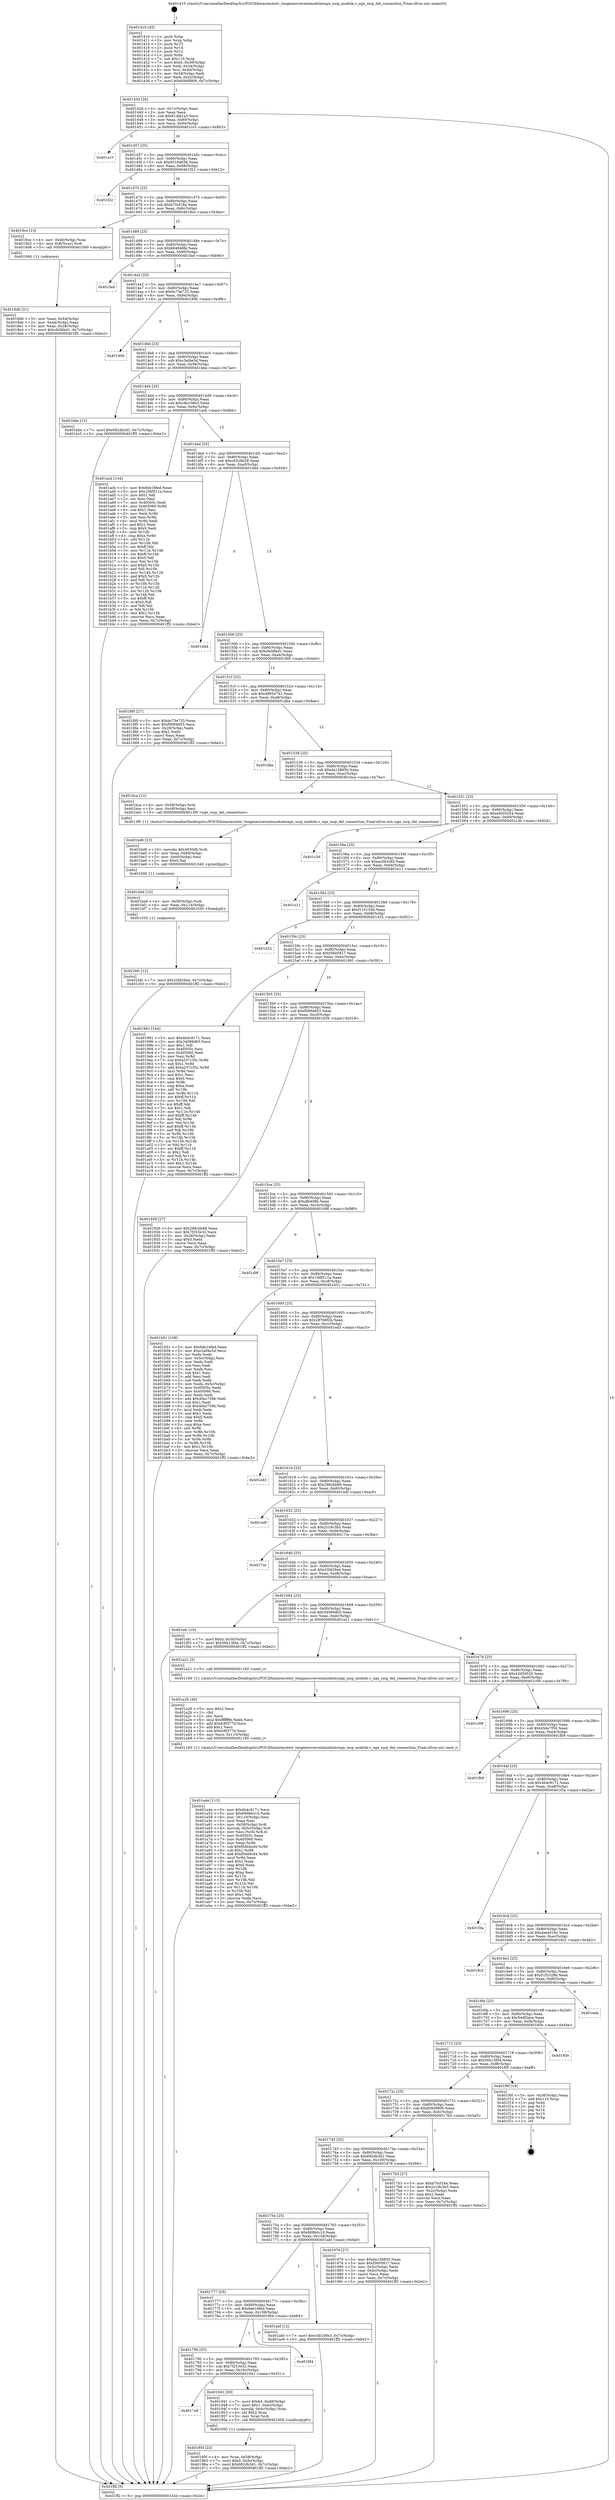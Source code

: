 digraph "0x401410" {
  label = "0x401410 (/mnt/c/Users/mathe/Desktop/tcc/POCII/binaries/extr_tenginesrceventmodulesngx_iocp_module.c_ngx_iocp_del_connection_Final-ollvm.out::main(0))"
  labelloc = "t"
  node[shape=record]

  Entry [label="",width=0.3,height=0.3,shape=circle,fillcolor=black,style=filled]
  "0x40143d" [label="{
     0x40143d [26]\l
     | [instrs]\l
     &nbsp;&nbsp;0x40143d \<+3\>: mov -0x7c(%rbp),%eax\l
     &nbsp;&nbsp;0x401440 \<+2\>: mov %eax,%ecx\l
     &nbsp;&nbsp;0x401442 \<+6\>: sub $0x814fa1a3,%ecx\l
     &nbsp;&nbsp;0x401448 \<+3\>: mov %eax,-0x80(%rbp)\l
     &nbsp;&nbsp;0x40144b \<+6\>: mov %ecx,-0x84(%rbp)\l
     &nbsp;&nbsp;0x401451 \<+6\>: je 0000000000401cc3 \<main+0x8b3\>\l
  }"]
  "0x401cc3" [label="{
     0x401cc3\l
  }", style=dashed]
  "0x401457" [label="{
     0x401457 [25]\l
     | [instrs]\l
     &nbsp;&nbsp;0x401457 \<+5\>: jmp 000000000040145c \<main+0x4c\>\l
     &nbsp;&nbsp;0x40145c \<+3\>: mov -0x80(%rbp),%eax\l
     &nbsp;&nbsp;0x40145f \<+5\>: sub $0x9318d63d,%eax\l
     &nbsp;&nbsp;0x401464 \<+6\>: mov %eax,-0x88(%rbp)\l
     &nbsp;&nbsp;0x40146a \<+6\>: je 0000000000401f22 \<main+0xb12\>\l
  }"]
  Exit [label="",width=0.3,height=0.3,shape=circle,fillcolor=black,style=filled,peripheries=2]
  "0x401f22" [label="{
     0x401f22\l
  }", style=dashed]
  "0x401470" [label="{
     0x401470 [25]\l
     | [instrs]\l
     &nbsp;&nbsp;0x401470 \<+5\>: jmp 0000000000401475 \<main+0x65\>\l
     &nbsp;&nbsp;0x401475 \<+3\>: mov -0x80(%rbp),%eax\l
     &nbsp;&nbsp;0x401478 \<+5\>: sub $0xb70cf18a,%eax\l
     &nbsp;&nbsp;0x40147d \<+6\>: mov %eax,-0x8c(%rbp)\l
     &nbsp;&nbsp;0x401483 \<+6\>: je 00000000004018ce \<main+0x4be\>\l
  }"]
  "0x401bfc" [label="{
     0x401bfc [12]\l
     | [instrs]\l
     &nbsp;&nbsp;0x401bfc \<+7\>: movl $0x33fd29ed,-0x7c(%rbp)\l
     &nbsp;&nbsp;0x401c03 \<+5\>: jmp 0000000000401ff2 \<main+0xbe2\>\l
  }"]
  "0x4018ce" [label="{
     0x4018ce [13]\l
     | [instrs]\l
     &nbsp;&nbsp;0x4018ce \<+4\>: mov -0x40(%rbp),%rax\l
     &nbsp;&nbsp;0x4018d2 \<+4\>: mov 0x8(%rax),%rdi\l
     &nbsp;&nbsp;0x4018d6 \<+5\>: call 0000000000401060 \<atoi@plt\>\l
     | [calls]\l
     &nbsp;&nbsp;0x401060 \{1\} (unknown)\l
  }"]
  "0x401489" [label="{
     0x401489 [25]\l
     | [instrs]\l
     &nbsp;&nbsp;0x401489 \<+5\>: jmp 000000000040148e \<main+0x7e\>\l
     &nbsp;&nbsp;0x40148e \<+3\>: mov -0x80(%rbp),%eax\l
     &nbsp;&nbsp;0x401491 \<+5\>: sub $0xb84946fe,%eax\l
     &nbsp;&nbsp;0x401496 \<+6\>: mov %eax,-0x90(%rbp)\l
     &nbsp;&nbsp;0x40149c \<+6\>: je 0000000000401fad \<main+0xb9d\>\l
  }"]
  "0x401bed" [label="{
     0x401bed [15]\l
     | [instrs]\l
     &nbsp;&nbsp;0x401bed \<+4\>: mov -0x58(%rbp),%rdi\l
     &nbsp;&nbsp;0x401bf1 \<+6\>: mov %eax,-0x114(%rbp)\l
     &nbsp;&nbsp;0x401bf7 \<+5\>: call 0000000000401030 \<free@plt\>\l
     | [calls]\l
     &nbsp;&nbsp;0x401030 \{1\} (unknown)\l
  }"]
  "0x401fad" [label="{
     0x401fad\l
  }", style=dashed]
  "0x4014a2" [label="{
     0x4014a2 [25]\l
     | [instrs]\l
     &nbsp;&nbsp;0x4014a2 \<+5\>: jmp 00000000004014a7 \<main+0x97\>\l
     &nbsp;&nbsp;0x4014a7 \<+3\>: mov -0x80(%rbp),%eax\l
     &nbsp;&nbsp;0x4014aa \<+5\>: sub $0xbc75e725,%eax\l
     &nbsp;&nbsp;0x4014af \<+6\>: mov %eax,-0x94(%rbp)\l
     &nbsp;&nbsp;0x4014b5 \<+6\>: je 000000000040190b \<main+0x4fb\>\l
  }"]
  "0x401bd6" [label="{
     0x401bd6 [23]\l
     | [instrs]\l
     &nbsp;&nbsp;0x401bd6 \<+10\>: movabs $0x4030d6,%rdi\l
     &nbsp;&nbsp;0x401be0 \<+3\>: mov %eax,-0x60(%rbp)\l
     &nbsp;&nbsp;0x401be3 \<+3\>: mov -0x60(%rbp),%esi\l
     &nbsp;&nbsp;0x401be6 \<+2\>: mov $0x0,%al\l
     &nbsp;&nbsp;0x401be8 \<+5\>: call 0000000000401040 \<printf@plt\>\l
     | [calls]\l
     &nbsp;&nbsp;0x401040 \{1\} (unknown)\l
  }"]
  "0x40190b" [label="{
     0x40190b\l
  }", style=dashed]
  "0x4014bb" [label="{
     0x4014bb [25]\l
     | [instrs]\l
     &nbsp;&nbsp;0x4014bb \<+5\>: jmp 00000000004014c0 \<main+0xb0\>\l
     &nbsp;&nbsp;0x4014c0 \<+3\>: mov -0x80(%rbp),%eax\l
     &nbsp;&nbsp;0x4014c3 \<+5\>: sub $0xc3af4e5d,%eax\l
     &nbsp;&nbsp;0x4014c8 \<+6\>: mov %eax,-0x98(%rbp)\l
     &nbsp;&nbsp;0x4014ce \<+6\>: je 0000000000401bbe \<main+0x7ae\>\l
  }"]
  "0x401a4e" [label="{
     0x401a4e [113]\l
     | [instrs]\l
     &nbsp;&nbsp;0x401a4e \<+5\>: mov $0x4b4c9171,%ecx\l
     &nbsp;&nbsp;0x401a53 \<+5\>: mov $0x689b0c10,%edx\l
     &nbsp;&nbsp;0x401a58 \<+6\>: mov -0x110(%rbp),%esi\l
     &nbsp;&nbsp;0x401a5e \<+3\>: imul %eax,%esi\l
     &nbsp;&nbsp;0x401a61 \<+4\>: mov -0x58(%rbp),%rdi\l
     &nbsp;&nbsp;0x401a65 \<+4\>: movslq -0x5c(%rbp),%r8\l
     &nbsp;&nbsp;0x401a69 \<+4\>: mov %esi,(%rdi,%r8,4)\l
     &nbsp;&nbsp;0x401a6d \<+7\>: mov 0x40505c,%eax\l
     &nbsp;&nbsp;0x401a74 \<+7\>: mov 0x405060,%esi\l
     &nbsp;&nbsp;0x401a7b \<+3\>: mov %eax,%r9d\l
     &nbsp;&nbsp;0x401a7e \<+7\>: sub $0xf5dd4cd4,%r9d\l
     &nbsp;&nbsp;0x401a85 \<+4\>: sub $0x1,%r9d\l
     &nbsp;&nbsp;0x401a89 \<+7\>: add $0xf5dd4cd4,%r9d\l
     &nbsp;&nbsp;0x401a90 \<+4\>: imul %r9d,%eax\l
     &nbsp;&nbsp;0x401a94 \<+3\>: and $0x1,%eax\l
     &nbsp;&nbsp;0x401a97 \<+3\>: cmp $0x0,%eax\l
     &nbsp;&nbsp;0x401a9a \<+4\>: sete %r10b\l
     &nbsp;&nbsp;0x401a9e \<+3\>: cmp $0xa,%esi\l
     &nbsp;&nbsp;0x401aa1 \<+4\>: setl %r11b\l
     &nbsp;&nbsp;0x401aa5 \<+3\>: mov %r10b,%bl\l
     &nbsp;&nbsp;0x401aa8 \<+3\>: and %r11b,%bl\l
     &nbsp;&nbsp;0x401aab \<+3\>: xor %r11b,%r10b\l
     &nbsp;&nbsp;0x401aae \<+3\>: or %r10b,%bl\l
     &nbsp;&nbsp;0x401ab1 \<+3\>: test $0x1,%bl\l
     &nbsp;&nbsp;0x401ab4 \<+3\>: cmovne %edx,%ecx\l
     &nbsp;&nbsp;0x401ab7 \<+3\>: mov %ecx,-0x7c(%rbp)\l
     &nbsp;&nbsp;0x401aba \<+5\>: jmp 0000000000401ff2 \<main+0xbe2\>\l
  }"]
  "0x401bbe" [label="{
     0x401bbe [12]\l
     | [instrs]\l
     &nbsp;&nbsp;0x401bbe \<+7\>: movl $0x682db3d1,-0x7c(%rbp)\l
     &nbsp;&nbsp;0x401bc5 \<+5\>: jmp 0000000000401ff2 \<main+0xbe2\>\l
  }"]
  "0x4014d4" [label="{
     0x4014d4 [25]\l
     | [instrs]\l
     &nbsp;&nbsp;0x4014d4 \<+5\>: jmp 00000000004014d9 \<main+0xc9\>\l
     &nbsp;&nbsp;0x4014d9 \<+3\>: mov -0x80(%rbp),%eax\l
     &nbsp;&nbsp;0x4014dc \<+5\>: sub $0xc4b108e3,%eax\l
     &nbsp;&nbsp;0x4014e1 \<+6\>: mov %eax,-0x9c(%rbp)\l
     &nbsp;&nbsp;0x4014e7 \<+6\>: je 0000000000401acb \<main+0x6bb\>\l
  }"]
  "0x401a26" [label="{
     0x401a26 [40]\l
     | [instrs]\l
     &nbsp;&nbsp;0x401a26 \<+5\>: mov $0x2,%ecx\l
     &nbsp;&nbsp;0x401a2b \<+1\>: cltd\l
     &nbsp;&nbsp;0x401a2c \<+2\>: idiv %ecx\l
     &nbsp;&nbsp;0x401a2e \<+6\>: imul $0xfffffffe,%edx,%ecx\l
     &nbsp;&nbsp;0x401a34 \<+6\>: add $0xfc8f377d,%ecx\l
     &nbsp;&nbsp;0x401a3a \<+3\>: add $0x1,%ecx\l
     &nbsp;&nbsp;0x401a3d \<+6\>: sub $0xfc8f377d,%ecx\l
     &nbsp;&nbsp;0x401a43 \<+6\>: mov %ecx,-0x110(%rbp)\l
     &nbsp;&nbsp;0x401a49 \<+5\>: call 0000000000401160 \<next_i\>\l
     | [calls]\l
     &nbsp;&nbsp;0x401160 \{1\} (/mnt/c/Users/mathe/Desktop/tcc/POCII/binaries/extr_tenginesrceventmodulesngx_iocp_module.c_ngx_iocp_del_connection_Final-ollvm.out::next_i)\l
  }"]
  "0x401acb" [label="{
     0x401acb [134]\l
     | [instrs]\l
     &nbsp;&nbsp;0x401acb \<+5\>: mov $0x6de16fed,%eax\l
     &nbsp;&nbsp;0x401ad0 \<+5\>: mov $0x106f511a,%ecx\l
     &nbsp;&nbsp;0x401ad5 \<+2\>: mov $0x1,%dl\l
     &nbsp;&nbsp;0x401ad7 \<+2\>: xor %esi,%esi\l
     &nbsp;&nbsp;0x401ad9 \<+7\>: mov 0x40505c,%edi\l
     &nbsp;&nbsp;0x401ae0 \<+8\>: mov 0x405060,%r8d\l
     &nbsp;&nbsp;0x401ae8 \<+3\>: sub $0x1,%esi\l
     &nbsp;&nbsp;0x401aeb \<+3\>: mov %edi,%r9d\l
     &nbsp;&nbsp;0x401aee \<+3\>: add %esi,%r9d\l
     &nbsp;&nbsp;0x401af1 \<+4\>: imul %r9d,%edi\l
     &nbsp;&nbsp;0x401af5 \<+3\>: and $0x1,%edi\l
     &nbsp;&nbsp;0x401af8 \<+3\>: cmp $0x0,%edi\l
     &nbsp;&nbsp;0x401afb \<+4\>: sete %r10b\l
     &nbsp;&nbsp;0x401aff \<+4\>: cmp $0xa,%r8d\l
     &nbsp;&nbsp;0x401b03 \<+4\>: setl %r11b\l
     &nbsp;&nbsp;0x401b07 \<+3\>: mov %r10b,%bl\l
     &nbsp;&nbsp;0x401b0a \<+3\>: xor $0xff,%bl\l
     &nbsp;&nbsp;0x401b0d \<+3\>: mov %r11b,%r14b\l
     &nbsp;&nbsp;0x401b10 \<+4\>: xor $0xff,%r14b\l
     &nbsp;&nbsp;0x401b14 \<+3\>: xor $0x0,%dl\l
     &nbsp;&nbsp;0x401b17 \<+3\>: mov %bl,%r15b\l
     &nbsp;&nbsp;0x401b1a \<+4\>: and $0x0,%r15b\l
     &nbsp;&nbsp;0x401b1e \<+3\>: and %dl,%r10b\l
     &nbsp;&nbsp;0x401b21 \<+3\>: mov %r14b,%r12b\l
     &nbsp;&nbsp;0x401b24 \<+4\>: and $0x0,%r12b\l
     &nbsp;&nbsp;0x401b28 \<+3\>: and %dl,%r11b\l
     &nbsp;&nbsp;0x401b2b \<+3\>: or %r10b,%r15b\l
     &nbsp;&nbsp;0x401b2e \<+3\>: or %r11b,%r12b\l
     &nbsp;&nbsp;0x401b31 \<+3\>: xor %r12b,%r15b\l
     &nbsp;&nbsp;0x401b34 \<+3\>: or %r14b,%bl\l
     &nbsp;&nbsp;0x401b37 \<+3\>: xor $0xff,%bl\l
     &nbsp;&nbsp;0x401b3a \<+3\>: or $0x0,%dl\l
     &nbsp;&nbsp;0x401b3d \<+2\>: and %dl,%bl\l
     &nbsp;&nbsp;0x401b3f \<+3\>: or %bl,%r15b\l
     &nbsp;&nbsp;0x401b42 \<+4\>: test $0x1,%r15b\l
     &nbsp;&nbsp;0x401b46 \<+3\>: cmovne %ecx,%eax\l
     &nbsp;&nbsp;0x401b49 \<+3\>: mov %eax,-0x7c(%rbp)\l
     &nbsp;&nbsp;0x401b4c \<+5\>: jmp 0000000000401ff2 \<main+0xbe2\>\l
  }"]
  "0x4014ed" [label="{
     0x4014ed [25]\l
     | [instrs]\l
     &nbsp;&nbsp;0x4014ed \<+5\>: jmp 00000000004014f2 \<main+0xe2\>\l
     &nbsp;&nbsp;0x4014f2 \<+3\>: mov -0x80(%rbp),%eax\l
     &nbsp;&nbsp;0x4014f5 \<+5\>: sub $0xc6328b36,%eax\l
     &nbsp;&nbsp;0x4014fa \<+6\>: mov %eax,-0xa0(%rbp)\l
     &nbsp;&nbsp;0x401500 \<+6\>: je 0000000000401d4d \<main+0x93d\>\l
  }"]
  "0x40195f" [label="{
     0x40195f [23]\l
     | [instrs]\l
     &nbsp;&nbsp;0x40195f \<+4\>: mov %rax,-0x58(%rbp)\l
     &nbsp;&nbsp;0x401963 \<+7\>: movl $0x0,-0x5c(%rbp)\l
     &nbsp;&nbsp;0x40196a \<+7\>: movl $0x682db3d1,-0x7c(%rbp)\l
     &nbsp;&nbsp;0x401971 \<+5\>: jmp 0000000000401ff2 \<main+0xbe2\>\l
  }"]
  "0x401d4d" [label="{
     0x401d4d\l
  }", style=dashed]
  "0x401506" [label="{
     0x401506 [25]\l
     | [instrs]\l
     &nbsp;&nbsp;0x401506 \<+5\>: jmp 000000000040150b \<main+0xfb\>\l
     &nbsp;&nbsp;0x40150b \<+3\>: mov -0x80(%rbp),%eax\l
     &nbsp;&nbsp;0x40150e \<+5\>: sub $0xcfe58bd1,%eax\l
     &nbsp;&nbsp;0x401513 \<+6\>: mov %eax,-0xa4(%rbp)\l
     &nbsp;&nbsp;0x401519 \<+6\>: je 00000000004018f0 \<main+0x4e0\>\l
  }"]
  "0x4017a9" [label="{
     0x4017a9\l
  }", style=dashed]
  "0x4018f0" [label="{
     0x4018f0 [27]\l
     | [instrs]\l
     &nbsp;&nbsp;0x4018f0 \<+5\>: mov $0xbc75e725,%eax\l
     &nbsp;&nbsp;0x4018f5 \<+5\>: mov $0xf5694853,%ecx\l
     &nbsp;&nbsp;0x4018fa \<+3\>: mov -0x28(%rbp),%edx\l
     &nbsp;&nbsp;0x4018fd \<+3\>: cmp $0x1,%edx\l
     &nbsp;&nbsp;0x401900 \<+3\>: cmovl %ecx,%eax\l
     &nbsp;&nbsp;0x401903 \<+3\>: mov %eax,-0x7c(%rbp)\l
     &nbsp;&nbsp;0x401906 \<+5\>: jmp 0000000000401ff2 \<main+0xbe2\>\l
  }"]
  "0x40151f" [label="{
     0x40151f [25]\l
     | [instrs]\l
     &nbsp;&nbsp;0x40151f \<+5\>: jmp 0000000000401524 \<main+0x114\>\l
     &nbsp;&nbsp;0x401524 \<+3\>: mov -0x80(%rbp),%eax\l
     &nbsp;&nbsp;0x401527 \<+5\>: sub $0xd9954741,%eax\l
     &nbsp;&nbsp;0x40152c \<+6\>: mov %eax,-0xa8(%rbp)\l
     &nbsp;&nbsp;0x401532 \<+6\>: je 0000000000401dbe \<main+0x9ae\>\l
  }"]
  "0x401941" [label="{
     0x401941 [30]\l
     | [instrs]\l
     &nbsp;&nbsp;0x401941 \<+7\>: movl $0x64,-0x48(%rbp)\l
     &nbsp;&nbsp;0x401948 \<+7\>: movl $0x1,-0x4c(%rbp)\l
     &nbsp;&nbsp;0x40194f \<+4\>: movslq -0x4c(%rbp),%rax\l
     &nbsp;&nbsp;0x401953 \<+4\>: shl $0x2,%rax\l
     &nbsp;&nbsp;0x401957 \<+3\>: mov %rax,%rdi\l
     &nbsp;&nbsp;0x40195a \<+5\>: call 0000000000401050 \<malloc@plt\>\l
     | [calls]\l
     &nbsp;&nbsp;0x401050 \{1\} (unknown)\l
  }"]
  "0x401dbe" [label="{
     0x401dbe\l
  }", style=dashed]
  "0x401538" [label="{
     0x401538 [25]\l
     | [instrs]\l
     &nbsp;&nbsp;0x401538 \<+5\>: jmp 000000000040153d \<main+0x12d\>\l
     &nbsp;&nbsp;0x40153d \<+3\>: mov -0x80(%rbp),%eax\l
     &nbsp;&nbsp;0x401540 \<+5\>: sub $0xda158850,%eax\l
     &nbsp;&nbsp;0x401545 \<+6\>: mov %eax,-0xac(%rbp)\l
     &nbsp;&nbsp;0x40154b \<+6\>: je 0000000000401bca \<main+0x7ba\>\l
  }"]
  "0x401790" [label="{
     0x401790 [25]\l
     | [instrs]\l
     &nbsp;&nbsp;0x401790 \<+5\>: jmp 0000000000401795 \<main+0x385\>\l
     &nbsp;&nbsp;0x401795 \<+3\>: mov -0x80(%rbp),%eax\l
     &nbsp;&nbsp;0x401798 \<+5\>: sub $0x7f253e32,%eax\l
     &nbsp;&nbsp;0x40179d \<+6\>: mov %eax,-0x10c(%rbp)\l
     &nbsp;&nbsp;0x4017a3 \<+6\>: je 0000000000401941 \<main+0x531\>\l
  }"]
  "0x401bca" [label="{
     0x401bca [12]\l
     | [instrs]\l
     &nbsp;&nbsp;0x401bca \<+4\>: mov -0x58(%rbp),%rdi\l
     &nbsp;&nbsp;0x401bce \<+3\>: mov -0x48(%rbp),%esi\l
     &nbsp;&nbsp;0x401bd1 \<+5\>: call 00000000004013f0 \<ngx_iocp_del_connection\>\l
     | [calls]\l
     &nbsp;&nbsp;0x4013f0 \{1\} (/mnt/c/Users/mathe/Desktop/tcc/POCII/binaries/extr_tenginesrceventmodulesngx_iocp_module.c_ngx_iocp_del_connection_Final-ollvm.out::ngx_iocp_del_connection)\l
  }"]
  "0x401551" [label="{
     0x401551 [25]\l
     | [instrs]\l
     &nbsp;&nbsp;0x401551 \<+5\>: jmp 0000000000401556 \<main+0x146\>\l
     &nbsp;&nbsp;0x401556 \<+3\>: mov -0x80(%rbp),%eax\l
     &nbsp;&nbsp;0x401559 \<+5\>: sub $0xe9c05254,%eax\l
     &nbsp;&nbsp;0x40155e \<+6\>: mov %eax,-0xb0(%rbp)\l
     &nbsp;&nbsp;0x401564 \<+6\>: je 0000000000401c3d \<main+0x82d\>\l
  }"]
  "0x401f94" [label="{
     0x401f94\l
  }", style=dashed]
  "0x401c3d" [label="{
     0x401c3d\l
  }", style=dashed]
  "0x40156a" [label="{
     0x40156a [25]\l
     | [instrs]\l
     &nbsp;&nbsp;0x40156a \<+5\>: jmp 000000000040156f \<main+0x15f\>\l
     &nbsp;&nbsp;0x40156f \<+3\>: mov -0x80(%rbp),%eax\l
     &nbsp;&nbsp;0x401572 \<+5\>: sub $0xec383c85,%eax\l
     &nbsp;&nbsp;0x401577 \<+6\>: mov %eax,-0xb4(%rbp)\l
     &nbsp;&nbsp;0x40157d \<+6\>: je 0000000000401e11 \<main+0xa01\>\l
  }"]
  "0x401777" [label="{
     0x401777 [25]\l
     | [instrs]\l
     &nbsp;&nbsp;0x401777 \<+5\>: jmp 000000000040177c \<main+0x36c\>\l
     &nbsp;&nbsp;0x40177c \<+3\>: mov -0x80(%rbp),%eax\l
     &nbsp;&nbsp;0x40177f \<+5\>: sub $0x6de16fed,%eax\l
     &nbsp;&nbsp;0x401784 \<+6\>: mov %eax,-0x108(%rbp)\l
     &nbsp;&nbsp;0x40178a \<+6\>: je 0000000000401f94 \<main+0xb84\>\l
  }"]
  "0x401e11" [label="{
     0x401e11\l
  }", style=dashed]
  "0x401583" [label="{
     0x401583 [25]\l
     | [instrs]\l
     &nbsp;&nbsp;0x401583 \<+5\>: jmp 0000000000401588 \<main+0x178\>\l
     &nbsp;&nbsp;0x401588 \<+3\>: mov -0x80(%rbp),%eax\l
     &nbsp;&nbsp;0x40158b \<+5\>: sub $0xf11015dd,%eax\l
     &nbsp;&nbsp;0x401590 \<+6\>: mov %eax,-0xb8(%rbp)\l
     &nbsp;&nbsp;0x401596 \<+6\>: je 0000000000401d32 \<main+0x922\>\l
  }"]
  "0x401abf" [label="{
     0x401abf [12]\l
     | [instrs]\l
     &nbsp;&nbsp;0x401abf \<+7\>: movl $0xc4b108e3,-0x7c(%rbp)\l
     &nbsp;&nbsp;0x401ac6 \<+5\>: jmp 0000000000401ff2 \<main+0xbe2\>\l
  }"]
  "0x401d32" [label="{
     0x401d32\l
  }", style=dashed]
  "0x40159c" [label="{
     0x40159c [25]\l
     | [instrs]\l
     &nbsp;&nbsp;0x40159c \<+5\>: jmp 00000000004015a1 \<main+0x191\>\l
     &nbsp;&nbsp;0x4015a1 \<+3\>: mov -0x80(%rbp),%eax\l
     &nbsp;&nbsp;0x4015a4 \<+5\>: sub $0xf3605817,%eax\l
     &nbsp;&nbsp;0x4015a9 \<+6\>: mov %eax,-0xbc(%rbp)\l
     &nbsp;&nbsp;0x4015af \<+6\>: je 0000000000401991 \<main+0x581\>\l
  }"]
  "0x40175e" [label="{
     0x40175e [25]\l
     | [instrs]\l
     &nbsp;&nbsp;0x40175e \<+5\>: jmp 0000000000401763 \<main+0x353\>\l
     &nbsp;&nbsp;0x401763 \<+3\>: mov -0x80(%rbp),%eax\l
     &nbsp;&nbsp;0x401766 \<+5\>: sub $0x689b0c10,%eax\l
     &nbsp;&nbsp;0x40176b \<+6\>: mov %eax,-0x104(%rbp)\l
     &nbsp;&nbsp;0x401771 \<+6\>: je 0000000000401abf \<main+0x6af\>\l
  }"]
  "0x401991" [label="{
     0x401991 [144]\l
     | [instrs]\l
     &nbsp;&nbsp;0x401991 \<+5\>: mov $0x4b4c9171,%eax\l
     &nbsp;&nbsp;0x401996 \<+5\>: mov $0x34089db5,%ecx\l
     &nbsp;&nbsp;0x40199b \<+2\>: mov $0x1,%dl\l
     &nbsp;&nbsp;0x40199d \<+7\>: mov 0x40505c,%esi\l
     &nbsp;&nbsp;0x4019a4 \<+7\>: mov 0x405060,%edi\l
     &nbsp;&nbsp;0x4019ab \<+3\>: mov %esi,%r8d\l
     &nbsp;&nbsp;0x4019ae \<+7\>: sub $0xa237c35c,%r8d\l
     &nbsp;&nbsp;0x4019b5 \<+4\>: sub $0x1,%r8d\l
     &nbsp;&nbsp;0x4019b9 \<+7\>: add $0xa237c35c,%r8d\l
     &nbsp;&nbsp;0x4019c0 \<+4\>: imul %r8d,%esi\l
     &nbsp;&nbsp;0x4019c4 \<+3\>: and $0x1,%esi\l
     &nbsp;&nbsp;0x4019c7 \<+3\>: cmp $0x0,%esi\l
     &nbsp;&nbsp;0x4019ca \<+4\>: sete %r9b\l
     &nbsp;&nbsp;0x4019ce \<+3\>: cmp $0xa,%edi\l
     &nbsp;&nbsp;0x4019d1 \<+4\>: setl %r10b\l
     &nbsp;&nbsp;0x4019d5 \<+3\>: mov %r9b,%r11b\l
     &nbsp;&nbsp;0x4019d8 \<+4\>: xor $0xff,%r11b\l
     &nbsp;&nbsp;0x4019dc \<+3\>: mov %r10b,%bl\l
     &nbsp;&nbsp;0x4019df \<+3\>: xor $0xff,%bl\l
     &nbsp;&nbsp;0x4019e2 \<+3\>: xor $0x1,%dl\l
     &nbsp;&nbsp;0x4019e5 \<+3\>: mov %r11b,%r14b\l
     &nbsp;&nbsp;0x4019e8 \<+4\>: and $0xff,%r14b\l
     &nbsp;&nbsp;0x4019ec \<+3\>: and %dl,%r9b\l
     &nbsp;&nbsp;0x4019ef \<+3\>: mov %bl,%r15b\l
     &nbsp;&nbsp;0x4019f2 \<+4\>: and $0xff,%r15b\l
     &nbsp;&nbsp;0x4019f6 \<+3\>: and %dl,%r10b\l
     &nbsp;&nbsp;0x4019f9 \<+3\>: or %r9b,%r14b\l
     &nbsp;&nbsp;0x4019fc \<+3\>: or %r10b,%r15b\l
     &nbsp;&nbsp;0x4019ff \<+3\>: xor %r15b,%r14b\l
     &nbsp;&nbsp;0x401a02 \<+3\>: or %bl,%r11b\l
     &nbsp;&nbsp;0x401a05 \<+4\>: xor $0xff,%r11b\l
     &nbsp;&nbsp;0x401a09 \<+3\>: or $0x1,%dl\l
     &nbsp;&nbsp;0x401a0c \<+3\>: and %dl,%r11b\l
     &nbsp;&nbsp;0x401a0f \<+3\>: or %r11b,%r14b\l
     &nbsp;&nbsp;0x401a12 \<+4\>: test $0x1,%r14b\l
     &nbsp;&nbsp;0x401a16 \<+3\>: cmovne %ecx,%eax\l
     &nbsp;&nbsp;0x401a19 \<+3\>: mov %eax,-0x7c(%rbp)\l
     &nbsp;&nbsp;0x401a1c \<+5\>: jmp 0000000000401ff2 \<main+0xbe2\>\l
  }"]
  "0x4015b5" [label="{
     0x4015b5 [25]\l
     | [instrs]\l
     &nbsp;&nbsp;0x4015b5 \<+5\>: jmp 00000000004015ba \<main+0x1aa\>\l
     &nbsp;&nbsp;0x4015ba \<+3\>: mov -0x80(%rbp),%eax\l
     &nbsp;&nbsp;0x4015bd \<+5\>: sub $0xf5694853,%eax\l
     &nbsp;&nbsp;0x4015c2 \<+6\>: mov %eax,-0xc0(%rbp)\l
     &nbsp;&nbsp;0x4015c8 \<+6\>: je 0000000000401926 \<main+0x516\>\l
  }"]
  "0x401976" [label="{
     0x401976 [27]\l
     | [instrs]\l
     &nbsp;&nbsp;0x401976 \<+5\>: mov $0xda158850,%eax\l
     &nbsp;&nbsp;0x40197b \<+5\>: mov $0xf3605817,%ecx\l
     &nbsp;&nbsp;0x401980 \<+3\>: mov -0x5c(%rbp),%edx\l
     &nbsp;&nbsp;0x401983 \<+3\>: cmp -0x4c(%rbp),%edx\l
     &nbsp;&nbsp;0x401986 \<+3\>: cmovl %ecx,%eax\l
     &nbsp;&nbsp;0x401989 \<+3\>: mov %eax,-0x7c(%rbp)\l
     &nbsp;&nbsp;0x40198c \<+5\>: jmp 0000000000401ff2 \<main+0xbe2\>\l
  }"]
  "0x401926" [label="{
     0x401926 [27]\l
     | [instrs]\l
     &nbsp;&nbsp;0x401926 \<+5\>: mov $0x298cbb88,%eax\l
     &nbsp;&nbsp;0x40192b \<+5\>: mov $0x7f253e32,%ecx\l
     &nbsp;&nbsp;0x401930 \<+3\>: mov -0x28(%rbp),%edx\l
     &nbsp;&nbsp;0x401933 \<+3\>: cmp $0x0,%edx\l
     &nbsp;&nbsp;0x401936 \<+3\>: cmove %ecx,%eax\l
     &nbsp;&nbsp;0x401939 \<+3\>: mov %eax,-0x7c(%rbp)\l
     &nbsp;&nbsp;0x40193c \<+5\>: jmp 0000000000401ff2 \<main+0xbe2\>\l
  }"]
  "0x4015ce" [label="{
     0x4015ce [25]\l
     | [instrs]\l
     &nbsp;&nbsp;0x4015ce \<+5\>: jmp 00000000004015d3 \<main+0x1c3\>\l
     &nbsp;&nbsp;0x4015d3 \<+3\>: mov -0x80(%rbp),%eax\l
     &nbsp;&nbsp;0x4015d6 \<+5\>: sub $0xafb408b,%eax\l
     &nbsp;&nbsp;0x4015db \<+6\>: mov %eax,-0xc4(%rbp)\l
     &nbsp;&nbsp;0x4015e1 \<+6\>: je 0000000000401d9f \<main+0x98f\>\l
  }"]
  "0x4018db" [label="{
     0x4018db [21]\l
     | [instrs]\l
     &nbsp;&nbsp;0x4018db \<+3\>: mov %eax,-0x44(%rbp)\l
     &nbsp;&nbsp;0x4018de \<+3\>: mov -0x44(%rbp),%eax\l
     &nbsp;&nbsp;0x4018e1 \<+3\>: mov %eax,-0x28(%rbp)\l
     &nbsp;&nbsp;0x4018e4 \<+7\>: movl $0xcfe58bd1,-0x7c(%rbp)\l
     &nbsp;&nbsp;0x4018eb \<+5\>: jmp 0000000000401ff2 \<main+0xbe2\>\l
  }"]
  "0x401d9f" [label="{
     0x401d9f\l
  }", style=dashed]
  "0x4015e7" [label="{
     0x4015e7 [25]\l
     | [instrs]\l
     &nbsp;&nbsp;0x4015e7 \<+5\>: jmp 00000000004015ec \<main+0x1dc\>\l
     &nbsp;&nbsp;0x4015ec \<+3\>: mov -0x80(%rbp),%eax\l
     &nbsp;&nbsp;0x4015ef \<+5\>: sub $0x106f511a,%eax\l
     &nbsp;&nbsp;0x4015f4 \<+6\>: mov %eax,-0xc8(%rbp)\l
     &nbsp;&nbsp;0x4015fa \<+6\>: je 0000000000401b51 \<main+0x741\>\l
  }"]
  "0x401410" [label="{
     0x401410 [45]\l
     | [instrs]\l
     &nbsp;&nbsp;0x401410 \<+1\>: push %rbp\l
     &nbsp;&nbsp;0x401411 \<+3\>: mov %rsp,%rbp\l
     &nbsp;&nbsp;0x401414 \<+2\>: push %r15\l
     &nbsp;&nbsp;0x401416 \<+2\>: push %r14\l
     &nbsp;&nbsp;0x401418 \<+2\>: push %r12\l
     &nbsp;&nbsp;0x40141a \<+1\>: push %rbx\l
     &nbsp;&nbsp;0x40141b \<+7\>: sub $0x110,%rsp\l
     &nbsp;&nbsp;0x401422 \<+7\>: movl $0x0,-0x30(%rbp)\l
     &nbsp;&nbsp;0x401429 \<+3\>: mov %edi,-0x34(%rbp)\l
     &nbsp;&nbsp;0x40142c \<+4\>: mov %rsi,-0x40(%rbp)\l
     &nbsp;&nbsp;0x401430 \<+3\>: mov -0x34(%rbp),%edi\l
     &nbsp;&nbsp;0x401433 \<+3\>: mov %edi,-0x2c(%rbp)\l
     &nbsp;&nbsp;0x401436 \<+7\>: movl $0x60b0f909,-0x7c(%rbp)\l
  }"]
  "0x401b51" [label="{
     0x401b51 [109]\l
     | [instrs]\l
     &nbsp;&nbsp;0x401b51 \<+5\>: mov $0x6de16fed,%eax\l
     &nbsp;&nbsp;0x401b56 \<+5\>: mov $0xc3af4e5d,%ecx\l
     &nbsp;&nbsp;0x401b5b \<+2\>: xor %edx,%edx\l
     &nbsp;&nbsp;0x401b5d \<+3\>: mov -0x5c(%rbp),%esi\l
     &nbsp;&nbsp;0x401b60 \<+2\>: mov %edx,%edi\l
     &nbsp;&nbsp;0x401b62 \<+2\>: sub %esi,%edi\l
     &nbsp;&nbsp;0x401b64 \<+2\>: mov %edx,%esi\l
     &nbsp;&nbsp;0x401b66 \<+3\>: sub $0x1,%esi\l
     &nbsp;&nbsp;0x401b69 \<+2\>: add %esi,%edi\l
     &nbsp;&nbsp;0x401b6b \<+2\>: sub %edi,%edx\l
     &nbsp;&nbsp;0x401b6d \<+3\>: mov %edx,-0x5c(%rbp)\l
     &nbsp;&nbsp;0x401b70 \<+7\>: mov 0x40505c,%edx\l
     &nbsp;&nbsp;0x401b77 \<+7\>: mov 0x405060,%esi\l
     &nbsp;&nbsp;0x401b7e \<+2\>: mov %edx,%edi\l
     &nbsp;&nbsp;0x401b80 \<+6\>: add $0x40ac759b,%edi\l
     &nbsp;&nbsp;0x401b86 \<+3\>: sub $0x1,%edi\l
     &nbsp;&nbsp;0x401b89 \<+6\>: sub $0x40ac759b,%edi\l
     &nbsp;&nbsp;0x401b8f \<+3\>: imul %edi,%edx\l
     &nbsp;&nbsp;0x401b92 \<+3\>: and $0x1,%edx\l
     &nbsp;&nbsp;0x401b95 \<+3\>: cmp $0x0,%edx\l
     &nbsp;&nbsp;0x401b98 \<+4\>: sete %r8b\l
     &nbsp;&nbsp;0x401b9c \<+3\>: cmp $0xa,%esi\l
     &nbsp;&nbsp;0x401b9f \<+4\>: setl %r9b\l
     &nbsp;&nbsp;0x401ba3 \<+3\>: mov %r8b,%r10b\l
     &nbsp;&nbsp;0x401ba6 \<+3\>: and %r9b,%r10b\l
     &nbsp;&nbsp;0x401ba9 \<+3\>: xor %r9b,%r8b\l
     &nbsp;&nbsp;0x401bac \<+3\>: or %r8b,%r10b\l
     &nbsp;&nbsp;0x401baf \<+4\>: test $0x1,%r10b\l
     &nbsp;&nbsp;0x401bb3 \<+3\>: cmovne %ecx,%eax\l
     &nbsp;&nbsp;0x401bb6 \<+3\>: mov %eax,-0x7c(%rbp)\l
     &nbsp;&nbsp;0x401bb9 \<+5\>: jmp 0000000000401ff2 \<main+0xbe2\>\l
  }"]
  "0x401600" [label="{
     0x401600 [25]\l
     | [instrs]\l
     &nbsp;&nbsp;0x401600 \<+5\>: jmp 0000000000401605 \<main+0x1f5\>\l
     &nbsp;&nbsp;0x401605 \<+3\>: mov -0x80(%rbp),%eax\l
     &nbsp;&nbsp;0x401608 \<+5\>: sub $0x28766f2b,%eax\l
     &nbsp;&nbsp;0x40160d \<+6\>: mov %eax,-0xcc(%rbp)\l
     &nbsp;&nbsp;0x401613 \<+6\>: je 0000000000401ed3 \<main+0xac3\>\l
  }"]
  "0x401ff2" [label="{
     0x401ff2 [5]\l
     | [instrs]\l
     &nbsp;&nbsp;0x401ff2 \<+5\>: jmp 000000000040143d \<main+0x2d\>\l
  }"]
  "0x401ed3" [label="{
     0x401ed3\l
  }", style=dashed]
  "0x401619" [label="{
     0x401619 [25]\l
     | [instrs]\l
     &nbsp;&nbsp;0x401619 \<+5\>: jmp 000000000040161e \<main+0x20e\>\l
     &nbsp;&nbsp;0x40161e \<+3\>: mov -0x80(%rbp),%eax\l
     &nbsp;&nbsp;0x401621 \<+5\>: sub $0x298cbb88,%eax\l
     &nbsp;&nbsp;0x401626 \<+6\>: mov %eax,-0xd0(%rbp)\l
     &nbsp;&nbsp;0x40162c \<+6\>: je 0000000000401edf \<main+0xacf\>\l
  }"]
  "0x401745" [label="{
     0x401745 [25]\l
     | [instrs]\l
     &nbsp;&nbsp;0x401745 \<+5\>: jmp 000000000040174a \<main+0x33a\>\l
     &nbsp;&nbsp;0x40174a \<+3\>: mov -0x80(%rbp),%eax\l
     &nbsp;&nbsp;0x40174d \<+5\>: sub $0x682db3d1,%eax\l
     &nbsp;&nbsp;0x401752 \<+6\>: mov %eax,-0x100(%rbp)\l
     &nbsp;&nbsp;0x401758 \<+6\>: je 0000000000401976 \<main+0x566\>\l
  }"]
  "0x401edf" [label="{
     0x401edf\l
  }", style=dashed]
  "0x401632" [label="{
     0x401632 [25]\l
     | [instrs]\l
     &nbsp;&nbsp;0x401632 \<+5\>: jmp 0000000000401637 \<main+0x227\>\l
     &nbsp;&nbsp;0x401637 \<+3\>: mov -0x80(%rbp),%eax\l
     &nbsp;&nbsp;0x40163a \<+5\>: sub $0x2c18c3b5,%eax\l
     &nbsp;&nbsp;0x40163f \<+6\>: mov %eax,-0xd4(%rbp)\l
     &nbsp;&nbsp;0x401645 \<+6\>: je 00000000004017ce \<main+0x3be\>\l
  }"]
  "0x4017b3" [label="{
     0x4017b3 [27]\l
     | [instrs]\l
     &nbsp;&nbsp;0x4017b3 \<+5\>: mov $0xb70cf18a,%eax\l
     &nbsp;&nbsp;0x4017b8 \<+5\>: mov $0x2c18c3b5,%ecx\l
     &nbsp;&nbsp;0x4017bd \<+3\>: mov -0x2c(%rbp),%edx\l
     &nbsp;&nbsp;0x4017c0 \<+3\>: cmp $0x2,%edx\l
     &nbsp;&nbsp;0x4017c3 \<+3\>: cmovne %ecx,%eax\l
     &nbsp;&nbsp;0x4017c6 \<+3\>: mov %eax,-0x7c(%rbp)\l
     &nbsp;&nbsp;0x4017c9 \<+5\>: jmp 0000000000401ff2 \<main+0xbe2\>\l
  }"]
  "0x4017ce" [label="{
     0x4017ce\l
  }", style=dashed]
  "0x40164b" [label="{
     0x40164b [25]\l
     | [instrs]\l
     &nbsp;&nbsp;0x40164b \<+5\>: jmp 0000000000401650 \<main+0x240\>\l
     &nbsp;&nbsp;0x401650 \<+3\>: mov -0x80(%rbp),%eax\l
     &nbsp;&nbsp;0x401653 \<+5\>: sub $0x33fd29ed,%eax\l
     &nbsp;&nbsp;0x401658 \<+6\>: mov %eax,-0xd8(%rbp)\l
     &nbsp;&nbsp;0x40165e \<+6\>: je 0000000000401efc \<main+0xaec\>\l
  }"]
  "0x40172c" [label="{
     0x40172c [25]\l
     | [instrs]\l
     &nbsp;&nbsp;0x40172c \<+5\>: jmp 0000000000401731 \<main+0x321\>\l
     &nbsp;&nbsp;0x401731 \<+3\>: mov -0x80(%rbp),%eax\l
     &nbsp;&nbsp;0x401734 \<+5\>: sub $0x60b0f909,%eax\l
     &nbsp;&nbsp;0x401739 \<+6\>: mov %eax,-0xfc(%rbp)\l
     &nbsp;&nbsp;0x40173f \<+6\>: je 00000000004017b3 \<main+0x3a3\>\l
  }"]
  "0x401efc" [label="{
     0x401efc [19]\l
     | [instrs]\l
     &nbsp;&nbsp;0x401efc \<+7\>: movl $0x0,-0x30(%rbp)\l
     &nbsp;&nbsp;0x401f03 \<+7\>: movl $0x56b13fd4,-0x7c(%rbp)\l
     &nbsp;&nbsp;0x401f0a \<+5\>: jmp 0000000000401ff2 \<main+0xbe2\>\l
  }"]
  "0x401664" [label="{
     0x401664 [25]\l
     | [instrs]\l
     &nbsp;&nbsp;0x401664 \<+5\>: jmp 0000000000401669 \<main+0x259\>\l
     &nbsp;&nbsp;0x401669 \<+3\>: mov -0x80(%rbp),%eax\l
     &nbsp;&nbsp;0x40166c \<+5\>: sub $0x34089db5,%eax\l
     &nbsp;&nbsp;0x401671 \<+6\>: mov %eax,-0xdc(%rbp)\l
     &nbsp;&nbsp;0x401677 \<+6\>: je 0000000000401a21 \<main+0x611\>\l
  }"]
  "0x401f0f" [label="{
     0x401f0f [19]\l
     | [instrs]\l
     &nbsp;&nbsp;0x401f0f \<+3\>: mov -0x30(%rbp),%eax\l
     &nbsp;&nbsp;0x401f12 \<+7\>: add $0x110,%rsp\l
     &nbsp;&nbsp;0x401f19 \<+1\>: pop %rbx\l
     &nbsp;&nbsp;0x401f1a \<+2\>: pop %r12\l
     &nbsp;&nbsp;0x401f1c \<+2\>: pop %r14\l
     &nbsp;&nbsp;0x401f1e \<+2\>: pop %r15\l
     &nbsp;&nbsp;0x401f20 \<+1\>: pop %rbp\l
     &nbsp;&nbsp;0x401f21 \<+1\>: ret\l
  }"]
  "0x401a21" [label="{
     0x401a21 [5]\l
     | [instrs]\l
     &nbsp;&nbsp;0x401a21 \<+5\>: call 0000000000401160 \<next_i\>\l
     | [calls]\l
     &nbsp;&nbsp;0x401160 \{1\} (/mnt/c/Users/mathe/Desktop/tcc/POCII/binaries/extr_tenginesrceventmodulesngx_iocp_module.c_ngx_iocp_del_connection_Final-ollvm.out::next_i)\l
  }"]
  "0x40167d" [label="{
     0x40167d [25]\l
     | [instrs]\l
     &nbsp;&nbsp;0x40167d \<+5\>: jmp 0000000000401682 \<main+0x272\>\l
     &nbsp;&nbsp;0x401682 \<+3\>: mov -0x80(%rbp),%eax\l
     &nbsp;&nbsp;0x401685 \<+5\>: sub $0x43d50520,%eax\l
     &nbsp;&nbsp;0x40168a \<+6\>: mov %eax,-0xe0(%rbp)\l
     &nbsp;&nbsp;0x401690 \<+6\>: je 0000000000401c08 \<main+0x7f8\>\l
  }"]
  "0x401713" [label="{
     0x401713 [25]\l
     | [instrs]\l
     &nbsp;&nbsp;0x401713 \<+5\>: jmp 0000000000401718 \<main+0x308\>\l
     &nbsp;&nbsp;0x401718 \<+3\>: mov -0x80(%rbp),%eax\l
     &nbsp;&nbsp;0x40171b \<+5\>: sub $0x56b13fd4,%eax\l
     &nbsp;&nbsp;0x401720 \<+6\>: mov %eax,-0xf8(%rbp)\l
     &nbsp;&nbsp;0x401726 \<+6\>: je 0000000000401f0f \<main+0xaff\>\l
  }"]
  "0x401c08" [label="{
     0x401c08\l
  }", style=dashed]
  "0x401696" [label="{
     0x401696 [25]\l
     | [instrs]\l
     &nbsp;&nbsp;0x401696 \<+5\>: jmp 000000000040169b \<main+0x28b\>\l
     &nbsp;&nbsp;0x40169b \<+3\>: mov -0x80(%rbp),%eax\l
     &nbsp;&nbsp;0x40169e \<+5\>: sub $0x45de7f56,%eax\l
     &nbsp;&nbsp;0x4016a3 \<+6\>: mov %eax,-0xe4(%rbp)\l
     &nbsp;&nbsp;0x4016a9 \<+6\>: je 0000000000401fb9 \<main+0xba9\>\l
  }"]
  "0x40185e" [label="{
     0x40185e\l
  }", style=dashed]
  "0x401fb9" [label="{
     0x401fb9\l
  }", style=dashed]
  "0x4016af" [label="{
     0x4016af [25]\l
     | [instrs]\l
     &nbsp;&nbsp;0x4016af \<+5\>: jmp 00000000004016b4 \<main+0x2a4\>\l
     &nbsp;&nbsp;0x4016b4 \<+3\>: mov -0x80(%rbp),%eax\l
     &nbsp;&nbsp;0x4016b7 \<+5\>: sub $0x4b4c9171,%eax\l
     &nbsp;&nbsp;0x4016bc \<+6\>: mov %eax,-0xe8(%rbp)\l
     &nbsp;&nbsp;0x4016c2 \<+6\>: je 0000000000401f3a \<main+0xb2a\>\l
  }"]
  "0x4016fa" [label="{
     0x4016fa [25]\l
     | [instrs]\l
     &nbsp;&nbsp;0x4016fa \<+5\>: jmp 00000000004016ff \<main+0x2ef\>\l
     &nbsp;&nbsp;0x4016ff \<+3\>: mov -0x80(%rbp),%eax\l
     &nbsp;&nbsp;0x401702 \<+5\>: sub $0x54df2ace,%eax\l
     &nbsp;&nbsp;0x401707 \<+6\>: mov %eax,-0xf4(%rbp)\l
     &nbsp;&nbsp;0x40170d \<+6\>: je 000000000040185e \<main+0x44e\>\l
  }"]
  "0x401f3a" [label="{
     0x401f3a\l
  }", style=dashed]
  "0x4016c8" [label="{
     0x4016c8 [25]\l
     | [instrs]\l
     &nbsp;&nbsp;0x4016c8 \<+5\>: jmp 00000000004016cd \<main+0x2bd\>\l
     &nbsp;&nbsp;0x4016cd \<+3\>: mov -0x80(%rbp),%eax\l
     &nbsp;&nbsp;0x4016d0 \<+5\>: sub $0x4eee516c,%eax\l
     &nbsp;&nbsp;0x4016d5 \<+6\>: mov %eax,-0xec(%rbp)\l
     &nbsp;&nbsp;0x4016db \<+6\>: je 00000000004018c2 \<main+0x4b2\>\l
  }"]
  "0x401eeb" [label="{
     0x401eeb\l
  }", style=dashed]
  "0x4018c2" [label="{
     0x4018c2\l
  }", style=dashed]
  "0x4016e1" [label="{
     0x4016e1 [25]\l
     | [instrs]\l
     &nbsp;&nbsp;0x4016e1 \<+5\>: jmp 00000000004016e6 \<main+0x2d6\>\l
     &nbsp;&nbsp;0x4016e6 \<+3\>: mov -0x80(%rbp),%eax\l
     &nbsp;&nbsp;0x4016e9 \<+5\>: sub $0x51f3329b,%eax\l
     &nbsp;&nbsp;0x4016ee \<+6\>: mov %eax,-0xf0(%rbp)\l
     &nbsp;&nbsp;0x4016f4 \<+6\>: je 0000000000401eeb \<main+0xadb\>\l
  }"]
  Entry -> "0x401410" [label=" 1"]
  "0x40143d" -> "0x401cc3" [label=" 0"]
  "0x40143d" -> "0x401457" [label=" 16"]
  "0x401f0f" -> Exit [label=" 1"]
  "0x401457" -> "0x401f22" [label=" 0"]
  "0x401457" -> "0x401470" [label=" 16"]
  "0x401efc" -> "0x401ff2" [label=" 1"]
  "0x401470" -> "0x4018ce" [label=" 1"]
  "0x401470" -> "0x401489" [label=" 15"]
  "0x401bfc" -> "0x401ff2" [label=" 1"]
  "0x401489" -> "0x401fad" [label=" 0"]
  "0x401489" -> "0x4014a2" [label=" 15"]
  "0x401bed" -> "0x401bfc" [label=" 1"]
  "0x4014a2" -> "0x40190b" [label=" 0"]
  "0x4014a2" -> "0x4014bb" [label=" 15"]
  "0x401bd6" -> "0x401bed" [label=" 1"]
  "0x4014bb" -> "0x401bbe" [label=" 1"]
  "0x4014bb" -> "0x4014d4" [label=" 14"]
  "0x401bca" -> "0x401bd6" [label=" 1"]
  "0x4014d4" -> "0x401acb" [label=" 1"]
  "0x4014d4" -> "0x4014ed" [label=" 13"]
  "0x401bbe" -> "0x401ff2" [label=" 1"]
  "0x4014ed" -> "0x401d4d" [label=" 0"]
  "0x4014ed" -> "0x401506" [label=" 13"]
  "0x401b51" -> "0x401ff2" [label=" 1"]
  "0x401506" -> "0x4018f0" [label=" 1"]
  "0x401506" -> "0x40151f" [label=" 12"]
  "0x401acb" -> "0x401ff2" [label=" 1"]
  "0x40151f" -> "0x401dbe" [label=" 0"]
  "0x40151f" -> "0x401538" [label=" 12"]
  "0x401abf" -> "0x401ff2" [label=" 1"]
  "0x401538" -> "0x401bca" [label=" 1"]
  "0x401538" -> "0x401551" [label=" 11"]
  "0x401a26" -> "0x401a4e" [label=" 1"]
  "0x401551" -> "0x401c3d" [label=" 0"]
  "0x401551" -> "0x40156a" [label=" 11"]
  "0x401a21" -> "0x401a26" [label=" 1"]
  "0x40156a" -> "0x401e11" [label=" 0"]
  "0x40156a" -> "0x401583" [label=" 11"]
  "0x401976" -> "0x401ff2" [label=" 2"]
  "0x401583" -> "0x401d32" [label=" 0"]
  "0x401583" -> "0x40159c" [label=" 11"]
  "0x40195f" -> "0x401ff2" [label=" 1"]
  "0x40159c" -> "0x401991" [label=" 1"]
  "0x40159c" -> "0x4015b5" [label=" 10"]
  "0x401790" -> "0x4017a9" [label=" 0"]
  "0x4015b5" -> "0x401926" [label=" 1"]
  "0x4015b5" -> "0x4015ce" [label=" 9"]
  "0x401790" -> "0x401941" [label=" 1"]
  "0x4015ce" -> "0x401d9f" [label=" 0"]
  "0x4015ce" -> "0x4015e7" [label=" 9"]
  "0x401777" -> "0x401790" [label=" 1"]
  "0x4015e7" -> "0x401b51" [label=" 1"]
  "0x4015e7" -> "0x401600" [label=" 8"]
  "0x401777" -> "0x401f94" [label=" 0"]
  "0x401600" -> "0x401ed3" [label=" 0"]
  "0x401600" -> "0x401619" [label=" 8"]
  "0x401991" -> "0x401ff2" [label=" 1"]
  "0x401619" -> "0x401edf" [label=" 0"]
  "0x401619" -> "0x401632" [label=" 8"]
  "0x40175e" -> "0x401777" [label=" 1"]
  "0x401632" -> "0x4017ce" [label=" 0"]
  "0x401632" -> "0x40164b" [label=" 8"]
  "0x40175e" -> "0x401abf" [label=" 1"]
  "0x40164b" -> "0x401efc" [label=" 1"]
  "0x40164b" -> "0x401664" [label=" 7"]
  "0x401745" -> "0x40175e" [label=" 2"]
  "0x401664" -> "0x401a21" [label=" 1"]
  "0x401664" -> "0x40167d" [label=" 6"]
  "0x401745" -> "0x401976" [label=" 2"]
  "0x40167d" -> "0x401c08" [label=" 0"]
  "0x40167d" -> "0x401696" [label=" 6"]
  "0x401926" -> "0x401ff2" [label=" 1"]
  "0x401696" -> "0x401fb9" [label=" 0"]
  "0x401696" -> "0x4016af" [label=" 6"]
  "0x4018f0" -> "0x401ff2" [label=" 1"]
  "0x4016af" -> "0x401f3a" [label=" 0"]
  "0x4016af" -> "0x4016c8" [label=" 6"]
  "0x4018ce" -> "0x4018db" [label=" 1"]
  "0x4016c8" -> "0x4018c2" [label=" 0"]
  "0x4016c8" -> "0x4016e1" [label=" 6"]
  "0x401ff2" -> "0x40143d" [label=" 15"]
  "0x4016e1" -> "0x401eeb" [label=" 0"]
  "0x4016e1" -> "0x4016fa" [label=" 6"]
  "0x4018db" -> "0x401ff2" [label=" 1"]
  "0x4016fa" -> "0x40185e" [label=" 0"]
  "0x4016fa" -> "0x401713" [label=" 6"]
  "0x401a4e" -> "0x401ff2" [label=" 1"]
  "0x401713" -> "0x401f0f" [label=" 1"]
  "0x401713" -> "0x40172c" [label=" 5"]
  "0x401941" -> "0x40195f" [label=" 1"]
  "0x40172c" -> "0x4017b3" [label=" 1"]
  "0x40172c" -> "0x401745" [label=" 4"]
  "0x4017b3" -> "0x401ff2" [label=" 1"]
  "0x401410" -> "0x40143d" [label=" 1"]
}
